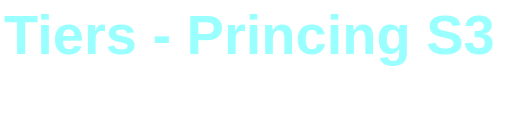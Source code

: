 <mxfile version="18.0.2" type="device"><diagram id="V85RxSLlNdvPt2QRIXGO" name="20-S3-Princing"><mxGraphModel dx="1422" dy="804" grid="1" gridSize="10" guides="1" tooltips="1" connect="1" arrows="1" fold="1" page="1" pageScale="1" pageWidth="100000" pageHeight="100000" math="0" shadow="0"><root><mxCell id="0"/><mxCell id="1" parent="0"/><mxCell id="VdqpTr2cFETtJOxQzJJf-1" value="&lt;b&gt;&lt;font style=&quot;font-size: 28px;&quot;&gt;Tiers - Princing S3&lt;br&gt;&lt;br&gt;&lt;/font&gt;&lt;/b&gt;" style="text;html=1;align=left;verticalAlign=middle;resizable=0;points=[];autosize=1;fontColor=#99FFFF;" vertex="1" parent="1"><mxGeometry x="550" y="110" width="260" height="40" as="geometry"/></mxCell></root></mxGraphModel></diagram></mxfile>